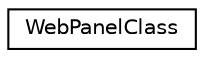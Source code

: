 digraph "Graphical Class Hierarchy"
{
 // LATEX_PDF_SIZE
  edge [fontname="Helvetica",fontsize="10",labelfontname="Helvetica",labelfontsize="10"];
  node [fontname="Helvetica",fontsize="10",shape=record];
  rankdir="LR";
  Node0 [label="WebPanelClass",height=0.2,width=0.4,color="black", fillcolor="white", style="filled",URL="$classWebPanelClass.html",tooltip=" "];
}
